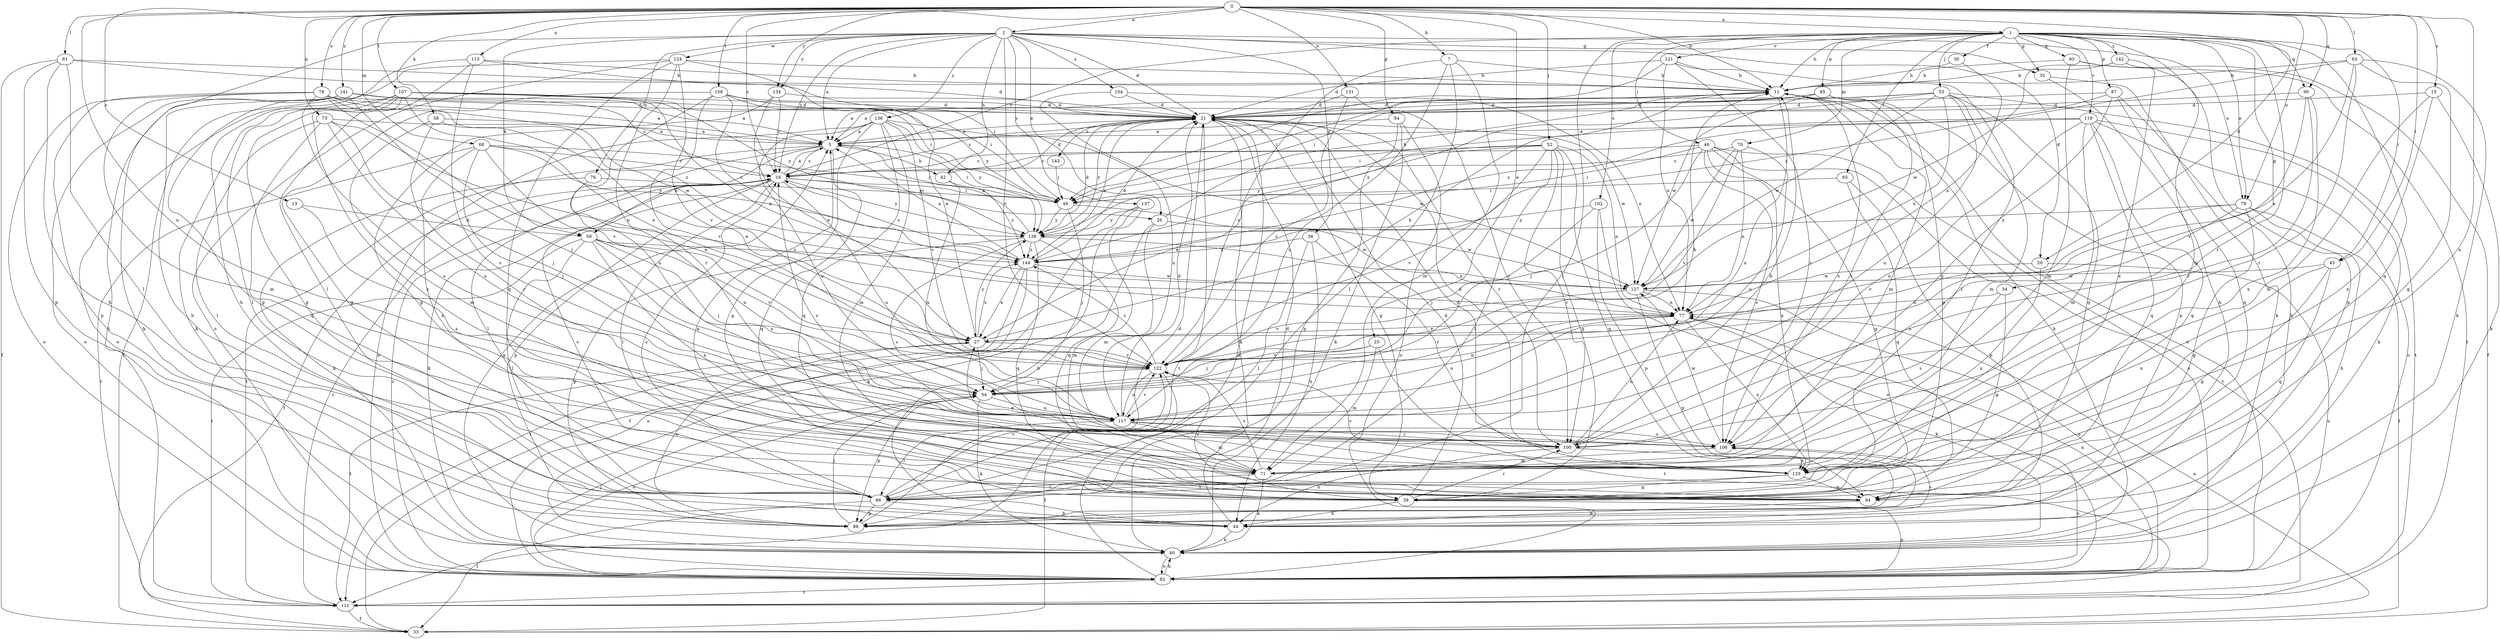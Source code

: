 strict digraph  {
0;
1;
2;
5;
7;
11;
13;
15;
16;
20;
21;
25;
26;
27;
30;
33;
34;
35;
36;
38;
42;
44;
45;
46;
49;
52;
53;
54;
58;
59;
60;
61;
63;
65;
66;
68;
70;
71;
73;
76;
77;
78;
79;
82;
84;
85;
87;
88;
90;
93;
94;
100;
102;
104;
106;
107;
108;
111;
113;
117;
119;
121;
122;
124;
127;
131;
133;
134;
136;
137;
138;
141;
142;
143;
144;
0 -> 1  [label=a];
0 -> 2  [label=a];
0 -> 7  [label=b];
0 -> 11  [label=b];
0 -> 13  [label=c];
0 -> 15  [label=c];
0 -> 16  [label=c];
0 -> 20  [label=d];
0 -> 25  [label=e];
0 -> 45  [label=i];
0 -> 52  [label=j];
0 -> 58  [label=k];
0 -> 61  [label=l];
0 -> 63  [label=l];
0 -> 68  [label=m];
0 -> 73  [label=n];
0 -> 78  [label=o];
0 -> 79  [label=o];
0 -> 84  [label=p];
0 -> 90  [label=q];
0 -> 107  [label=t];
0 -> 108  [label=t];
0 -> 113  [label=u];
0 -> 117  [label=u];
0 -> 131  [label=x];
0 -> 133  [label=x];
0 -> 134  [label=y];
0 -> 141  [label=z];
1 -> 11  [label=b];
1 -> 16  [label=c];
1 -> 30  [label=f];
1 -> 34  [label=g];
1 -> 35  [label=g];
1 -> 45  [label=i];
1 -> 46  [label=i];
1 -> 53  [label=j];
1 -> 65  [label=l];
1 -> 66  [label=l];
1 -> 70  [label=m];
1 -> 71  [label=m];
1 -> 79  [label=o];
1 -> 85  [label=p];
1 -> 87  [label=p];
1 -> 90  [label=q];
1 -> 93  [label=q];
1 -> 94  [label=q];
1 -> 100  [label=r];
1 -> 102  [label=s];
1 -> 119  [label=v];
1 -> 121  [label=v];
1 -> 142  [label=z];
2 -> 5  [label=a];
2 -> 16  [label=c];
2 -> 20  [label=d];
2 -> 21  [label=d];
2 -> 26  [label=e];
2 -> 35  [label=g];
2 -> 36  [label=g];
2 -> 42  [label=h];
2 -> 59  [label=k];
2 -> 76  [label=n];
2 -> 79  [label=o];
2 -> 104  [label=s];
2 -> 111  [label=t];
2 -> 122  [label=v];
2 -> 124  [label=w];
2 -> 134  [label=y];
2 -> 136  [label=y];
2 -> 137  [label=y];
5 -> 16  [label=c];
5 -> 42  [label=h];
5 -> 49  [label=i];
5 -> 59  [label=k];
5 -> 66  [label=l];
5 -> 94  [label=q];
5 -> 111  [label=t];
7 -> 11  [label=b];
7 -> 66  [label=l];
7 -> 71  [label=m];
7 -> 117  [label=u];
7 -> 122  [label=v];
11 -> 21  [label=d];
11 -> 49  [label=i];
11 -> 71  [label=m];
11 -> 82  [label=o];
11 -> 106  [label=s];
11 -> 117  [label=u];
13 -> 59  [label=k];
13 -> 106  [label=s];
15 -> 21  [label=d];
15 -> 60  [label=k];
15 -> 71  [label=m];
15 -> 133  [label=x];
16 -> 5  [label=a];
16 -> 26  [label=e];
16 -> 33  [label=f];
16 -> 49  [label=i];
16 -> 60  [label=k];
16 -> 66  [label=l];
16 -> 88  [label=p];
16 -> 117  [label=u];
16 -> 138  [label=y];
20 -> 82  [label=o];
20 -> 127  [label=w];
20 -> 133  [label=x];
21 -> 5  [label=a];
21 -> 16  [label=c];
21 -> 38  [label=g];
21 -> 60  [label=k];
21 -> 100  [label=r];
21 -> 111  [label=t];
21 -> 127  [label=w];
21 -> 138  [label=y];
21 -> 143  [label=z];
21 -> 144  [label=z];
25 -> 54  [label=j];
25 -> 71  [label=m];
25 -> 111  [label=t];
25 -> 122  [label=v];
26 -> 11  [label=b];
26 -> 44  [label=h];
26 -> 71  [label=m];
26 -> 127  [label=w];
27 -> 11  [label=b];
27 -> 54  [label=j];
27 -> 111  [label=t];
27 -> 122  [label=v];
27 -> 138  [label=y];
27 -> 144  [label=z];
30 -> 11  [label=b];
30 -> 77  [label=n];
33 -> 77  [label=n];
34 -> 38  [label=g];
34 -> 77  [label=n];
34 -> 106  [label=s];
35 -> 44  [label=h];
35 -> 60  [label=k];
36 -> 44  [label=h];
36 -> 66  [label=l];
36 -> 100  [label=r];
36 -> 144  [label=z];
38 -> 16  [label=c];
38 -> 21  [label=d];
38 -> 44  [label=h];
38 -> 82  [label=o];
38 -> 100  [label=r];
38 -> 122  [label=v];
42 -> 21  [label=d];
42 -> 117  [label=u];
42 -> 144  [label=z];
44 -> 21  [label=d];
44 -> 60  [label=k];
44 -> 106  [label=s];
45 -> 38  [label=g];
45 -> 94  [label=q];
45 -> 127  [label=w];
45 -> 133  [label=x];
46 -> 16  [label=c];
46 -> 38  [label=g];
46 -> 49  [label=i];
46 -> 54  [label=j];
46 -> 82  [label=o];
46 -> 106  [label=s];
46 -> 111  [label=t];
46 -> 133  [label=x];
49 -> 54  [label=j];
49 -> 127  [label=w];
49 -> 138  [label=y];
52 -> 16  [label=c];
52 -> 27  [label=e];
52 -> 38  [label=g];
52 -> 66  [label=l];
52 -> 77  [label=n];
52 -> 94  [label=q];
52 -> 100  [label=r];
52 -> 122  [label=v];
52 -> 138  [label=y];
53 -> 5  [label=a];
53 -> 21  [label=d];
53 -> 71  [label=m];
53 -> 77  [label=n];
53 -> 94  [label=q];
53 -> 111  [label=t];
53 -> 117  [label=u];
53 -> 127  [label=w];
53 -> 144  [label=z];
54 -> 11  [label=b];
54 -> 60  [label=k];
54 -> 77  [label=n];
54 -> 82  [label=o];
54 -> 88  [label=p];
54 -> 117  [label=u];
58 -> 5  [label=a];
58 -> 27  [label=e];
58 -> 71  [label=m];
58 -> 100  [label=r];
59 -> 54  [label=j];
59 -> 66  [label=l];
59 -> 111  [label=t];
59 -> 117  [label=u];
59 -> 122  [label=v];
59 -> 133  [label=x];
59 -> 144  [label=z];
60 -> 5  [label=a];
60 -> 11  [label=b];
60 -> 82  [label=o];
61 -> 11  [label=b];
61 -> 33  [label=f];
61 -> 44  [label=h];
61 -> 49  [label=i];
61 -> 66  [label=l];
61 -> 88  [label=p];
63 -> 11  [label=b];
63 -> 27  [label=e];
63 -> 38  [label=g];
63 -> 60  [label=k];
63 -> 100  [label=r];
63 -> 144  [label=z];
65 -> 49  [label=i];
65 -> 88  [label=p];
65 -> 94  [label=q];
66 -> 16  [label=c];
66 -> 33  [label=f];
66 -> 44  [label=h];
66 -> 88  [label=p];
66 -> 122  [label=v];
68 -> 16  [label=c];
68 -> 27  [label=e];
68 -> 49  [label=i];
68 -> 54  [label=j];
68 -> 111  [label=t];
68 -> 133  [label=x];
68 -> 138  [label=y];
70 -> 16  [label=c];
70 -> 77  [label=n];
70 -> 117  [label=u];
70 -> 122  [label=v];
70 -> 127  [label=w];
71 -> 60  [label=k];
71 -> 66  [label=l];
71 -> 122  [label=v];
73 -> 5  [label=a];
73 -> 54  [label=j];
73 -> 66  [label=l];
73 -> 77  [label=n];
73 -> 94  [label=q];
73 -> 117  [label=u];
76 -> 49  [label=i];
76 -> 60  [label=k];
76 -> 117  [label=u];
77 -> 27  [label=e];
77 -> 60  [label=k];
77 -> 117  [label=u];
77 -> 133  [label=x];
78 -> 5  [label=a];
78 -> 21  [label=d];
78 -> 71  [label=m];
78 -> 82  [label=o];
78 -> 88  [label=p];
78 -> 106  [label=s];
78 -> 122  [label=v];
78 -> 127  [label=w];
78 -> 144  [label=z];
79 -> 33  [label=f];
79 -> 38  [label=g];
79 -> 44  [label=h];
79 -> 106  [label=s];
79 -> 122  [label=v];
79 -> 138  [label=y];
82 -> 16  [label=c];
82 -> 21  [label=d];
82 -> 54  [label=j];
82 -> 60  [label=k];
82 -> 77  [label=n];
82 -> 106  [label=s];
82 -> 111  [label=t];
84 -> 5  [label=a];
84 -> 60  [label=k];
84 -> 82  [label=o];
84 -> 88  [label=p];
85 -> 5  [label=a];
85 -> 21  [label=d];
85 -> 38  [label=g];
85 -> 49  [label=i];
85 -> 88  [label=p];
85 -> 100  [label=r];
85 -> 127  [label=w];
87 -> 21  [label=d];
87 -> 44  [label=h];
87 -> 94  [label=q];
87 -> 106  [label=s];
87 -> 144  [label=z];
88 -> 21  [label=d];
88 -> 27  [label=e];
88 -> 54  [label=j];
90 -> 21  [label=d];
90 -> 100  [label=r];
90 -> 122  [label=v];
90 -> 133  [label=x];
93 -> 11  [label=b];
93 -> 33  [label=f];
93 -> 71  [label=m];
93 -> 111  [label=t];
94 -> 5  [label=a];
94 -> 44  [label=h];
100 -> 11  [label=b];
100 -> 21  [label=d];
100 -> 44  [label=h];
100 -> 77  [label=n];
100 -> 133  [label=x];
102 -> 54  [label=j];
102 -> 82  [label=o];
102 -> 88  [label=p];
102 -> 138  [label=y];
104 -> 21  [label=d];
104 -> 77  [label=n];
104 -> 117  [label=u];
106 -> 16  [label=c];
106 -> 71  [label=m];
106 -> 127  [label=w];
107 -> 21  [label=d];
107 -> 27  [label=e];
107 -> 38  [label=g];
107 -> 49  [label=i];
107 -> 60  [label=k];
107 -> 66  [label=l];
107 -> 77  [label=n];
107 -> 82  [label=o];
107 -> 133  [label=x];
107 -> 138  [label=y];
108 -> 21  [label=d];
108 -> 38  [label=g];
108 -> 49  [label=i];
108 -> 117  [label=u];
108 -> 122  [label=v];
108 -> 138  [label=y];
108 -> 144  [label=z];
111 -> 16  [label=c];
111 -> 33  [label=f];
113 -> 11  [label=b];
113 -> 21  [label=d];
113 -> 44  [label=h];
113 -> 66  [label=l];
113 -> 106  [label=s];
117 -> 21  [label=d];
117 -> 66  [label=l];
117 -> 71  [label=m];
117 -> 100  [label=r];
117 -> 106  [label=s];
117 -> 122  [label=v];
119 -> 5  [label=a];
119 -> 38  [label=g];
119 -> 49  [label=i];
119 -> 60  [label=k];
119 -> 71  [label=m];
119 -> 82  [label=o];
119 -> 94  [label=q];
119 -> 117  [label=u];
121 -> 11  [label=b];
121 -> 21  [label=d];
121 -> 49  [label=i];
121 -> 66  [label=l];
121 -> 77  [label=n];
121 -> 106  [label=s];
122 -> 33  [label=f];
122 -> 54  [label=j];
122 -> 117  [label=u];
122 -> 144  [label=z];
124 -> 11  [label=b];
124 -> 27  [label=e];
124 -> 33  [label=f];
124 -> 82  [label=o];
124 -> 94  [label=q];
124 -> 100  [label=r];
124 -> 122  [label=v];
127 -> 77  [label=n];
127 -> 82  [label=o];
127 -> 88  [label=p];
127 -> 122  [label=v];
131 -> 21  [label=d];
131 -> 100  [label=r];
131 -> 122  [label=v];
133 -> 21  [label=d];
133 -> 27  [label=e];
133 -> 38  [label=g];
133 -> 66  [label=l];
133 -> 94  [label=q];
133 -> 122  [label=v];
134 -> 16  [label=c];
134 -> 21  [label=d];
134 -> 27  [label=e];
134 -> 38  [label=g];
136 -> 5  [label=a];
136 -> 38  [label=g];
136 -> 71  [label=m];
136 -> 82  [label=o];
136 -> 94  [label=q];
136 -> 117  [label=u];
136 -> 122  [label=v];
136 -> 127  [label=w];
136 -> 138  [label=y];
137 -> 33  [label=f];
137 -> 60  [label=k];
137 -> 94  [label=q];
137 -> 138  [label=y];
138 -> 5  [label=a];
138 -> 21  [label=d];
138 -> 71  [label=m];
138 -> 77  [label=n];
138 -> 88  [label=p];
138 -> 94  [label=q];
138 -> 106  [label=s];
138 -> 144  [label=z];
141 -> 5  [label=a];
141 -> 16  [label=c];
141 -> 21  [label=d];
141 -> 38  [label=g];
141 -> 44  [label=h];
141 -> 54  [label=j];
141 -> 60  [label=k];
141 -> 82  [label=o];
142 -> 11  [label=b];
142 -> 88  [label=p];
142 -> 127  [label=w];
142 -> 133  [label=x];
143 -> 49  [label=i];
144 -> 5  [label=a];
144 -> 16  [label=c];
144 -> 21  [label=d];
144 -> 27  [label=e];
144 -> 82  [label=o];
144 -> 111  [label=t];
144 -> 127  [label=w];
}

